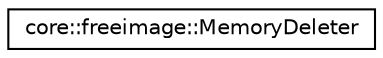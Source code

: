 digraph "Graphical Class Hierarchy"
{
 // LATEX_PDF_SIZE
  edge [fontname="Helvetica",fontsize="10",labelfontname="Helvetica",labelfontsize="10"];
  node [fontname="Helvetica",fontsize="10",shape=record];
  rankdir="LR";
  Node0 [label="core::freeimage::MemoryDeleter",height=0.2,width=0.4,color="black", fillcolor="white", style="filled",URL="$d1/d3c/structcore_1_1freeimage_1_1MemoryDeleter.html",tooltip=" "];
}
